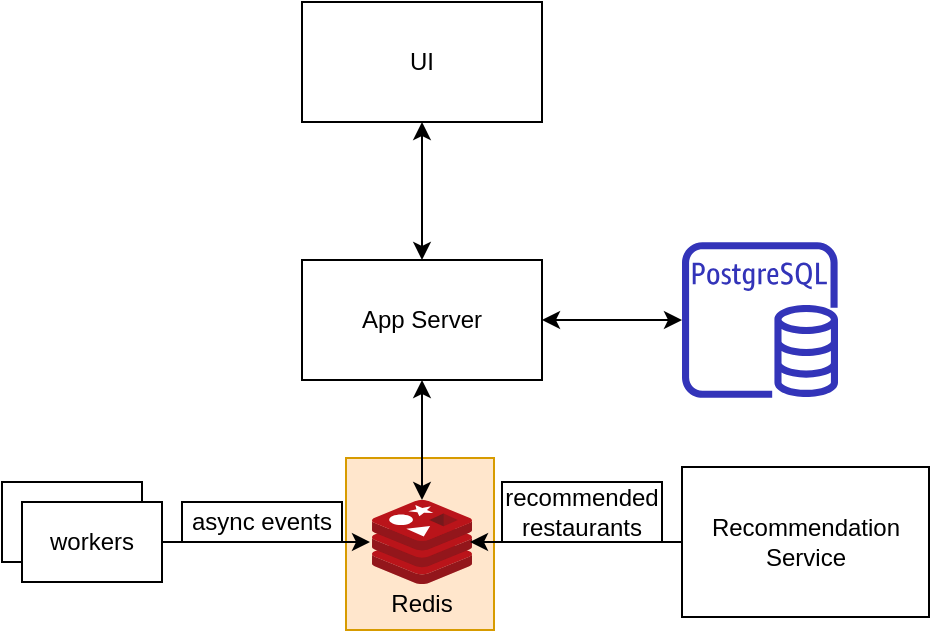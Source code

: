 <mxfile version="14.4.2" type="device"><diagram id="EahOhffDfUtf2_9sf66i" name="Page-1"><mxGraphModel dx="2066" dy="1129" grid="0" gridSize="10" guides="1" tooltips="1" connect="1" arrows="1" fold="1" page="1" pageScale="1" pageWidth="850" pageHeight="1100" math="0" shadow="0"><root><mxCell id="0"/><mxCell id="1" parent="0"/><mxCell id="hoemL2cdTyi1hZj3Xx_v-24" value="" style="rounded=0;whiteSpace=wrap;html=1;fillColor=#ffe6cc;strokeColor=#d79b00;" vertex="1" parent="1"><mxGeometry x="342" y="388" width="74" height="86" as="geometry"/></mxCell><mxCell id="hoemL2cdTyi1hZj3Xx_v-1" value="App Server" style="rounded=0;whiteSpace=wrap;html=1;" vertex="1" parent="1"><mxGeometry x="320" y="289" width="120" height="60" as="geometry"/></mxCell><mxCell id="hoemL2cdTyi1hZj3Xx_v-2" value="UI" style="rounded=0;whiteSpace=wrap;html=1;" vertex="1" parent="1"><mxGeometry x="320" y="160" width="120" height="60" as="geometry"/></mxCell><mxCell id="hoemL2cdTyi1hZj3Xx_v-5" value="" style="endArrow=classic;startArrow=classic;html=1;entryX=0.5;entryY=0;entryDx=0;entryDy=0;exitX=0.5;exitY=1;exitDx=0;exitDy=0;" edge="1" parent="1" source="hoemL2cdTyi1hZj3Xx_v-2" target="hoemL2cdTyi1hZj3Xx_v-1"><mxGeometry width="50" height="50" relative="1" as="geometry"><mxPoint x="170" y="469" as="sourcePoint"/><mxPoint x="220" y="419" as="targetPoint"/></mxGeometry></mxCell><mxCell id="hoemL2cdTyi1hZj3Xx_v-6" value="" style="endArrow=classic;startArrow=classic;html=1;exitX=0;exitY=0.5;exitDx=0;exitDy=0;exitPerimeter=0;" edge="1" parent="1"><mxGeometry width="50" height="50" relative="1" as="geometry"><mxPoint x="510" y="319" as="sourcePoint"/><mxPoint x="440" y="319" as="targetPoint"/></mxGeometry></mxCell><mxCell id="hoemL2cdTyi1hZj3Xx_v-7" value="" style="aspect=fixed;html=1;points=[];align=center;image;fontSize=12;image=img/lib/mscae/Cache_Redis_Product.svg;" vertex="1" parent="1"><mxGeometry x="355" y="409" width="50" height="42" as="geometry"/></mxCell><mxCell id="hoemL2cdTyi1hZj3Xx_v-8" value="" style="outlineConnect=0;fontColor=#232F3E;gradientColor=none;fillColor=#3334B9;strokeColor=none;dashed=0;verticalLabelPosition=bottom;verticalAlign=top;align=center;html=1;fontSize=12;fontStyle=0;aspect=fixed;pointerEvents=1;shape=mxgraph.aws4.rds_postgresql_instance;" vertex="1" parent="1"><mxGeometry x="510" y="280" width="78" height="78" as="geometry"/></mxCell><mxCell id="hoemL2cdTyi1hZj3Xx_v-9" value="" style="endArrow=classic;startArrow=classic;html=1;entryX=0.5;entryY=1;entryDx=0;entryDy=0;" edge="1" parent="1" source="hoemL2cdTyi1hZj3Xx_v-7" target="hoemL2cdTyi1hZj3Xx_v-1"><mxGeometry width="50" height="50" relative="1" as="geometry"><mxPoint x="180" y="609" as="sourcePoint"/><mxPoint x="230" y="559" as="targetPoint"/></mxGeometry></mxCell><mxCell id="hoemL2cdTyi1hZj3Xx_v-10" value="Redis" style="text;html=1;strokeColor=none;fillColor=none;align=center;verticalAlign=middle;whiteSpace=wrap;rounded=0;" vertex="1" parent="1"><mxGeometry x="360" y="451" width="40" height="20" as="geometry"/></mxCell><mxCell id="hoemL2cdTyi1hZj3Xx_v-11" value="Recommendation Service" style="rounded=0;whiteSpace=wrap;html=1;" vertex="1" parent="1"><mxGeometry x="510" y="392.5" width="123.5" height="75" as="geometry"/></mxCell><mxCell id="hoemL2cdTyi1hZj3Xx_v-16" value="" style="endArrow=classic;html=1;exitX=0;exitY=0.5;exitDx=0;exitDy=0;entryX=0.98;entryY=0.5;entryDx=0;entryDy=0;entryPerimeter=0;" edge="1" parent="1" source="hoemL2cdTyi1hZj3Xx_v-11" target="hoemL2cdTyi1hZj3Xx_v-7"><mxGeometry width="50" height="50" relative="1" as="geometry"><mxPoint x="220" y="659" as="sourcePoint"/><mxPoint x="270" y="609" as="targetPoint"/></mxGeometry></mxCell><mxCell id="hoemL2cdTyi1hZj3Xx_v-18" value="recommended restaurants" style="rounded=0;whiteSpace=wrap;html=1;" vertex="1" parent="1"><mxGeometry x="420" y="400" width="80" height="30" as="geometry"/></mxCell><mxCell id="hoemL2cdTyi1hZj3Xx_v-19" value="async events" style="rounded=0;whiteSpace=wrap;html=1;" vertex="1" parent="1"><mxGeometry x="260" y="410" width="80" height="20" as="geometry"/></mxCell><mxCell id="hoemL2cdTyi1hZj3Xx_v-20" value="" style="rounded=0;whiteSpace=wrap;html=1;" vertex="1" parent="1"><mxGeometry x="170" y="400" width="70" height="40" as="geometry"/></mxCell><mxCell id="hoemL2cdTyi1hZj3Xx_v-21" value="workers" style="rounded=0;whiteSpace=wrap;html=1;" vertex="1" parent="1"><mxGeometry x="180" y="410" width="70" height="40" as="geometry"/></mxCell><mxCell id="hoemL2cdTyi1hZj3Xx_v-22" value="" style="endArrow=classic;html=1;exitX=1;exitY=0.5;exitDx=0;exitDy=0;" edge="1" parent="1" source="hoemL2cdTyi1hZj3Xx_v-21"><mxGeometry width="50" height="50" relative="1" as="geometry"><mxPoint x="110" y="580" as="sourcePoint"/><mxPoint x="354" y="430" as="targetPoint"/></mxGeometry></mxCell></root></mxGraphModel></diagram></mxfile>